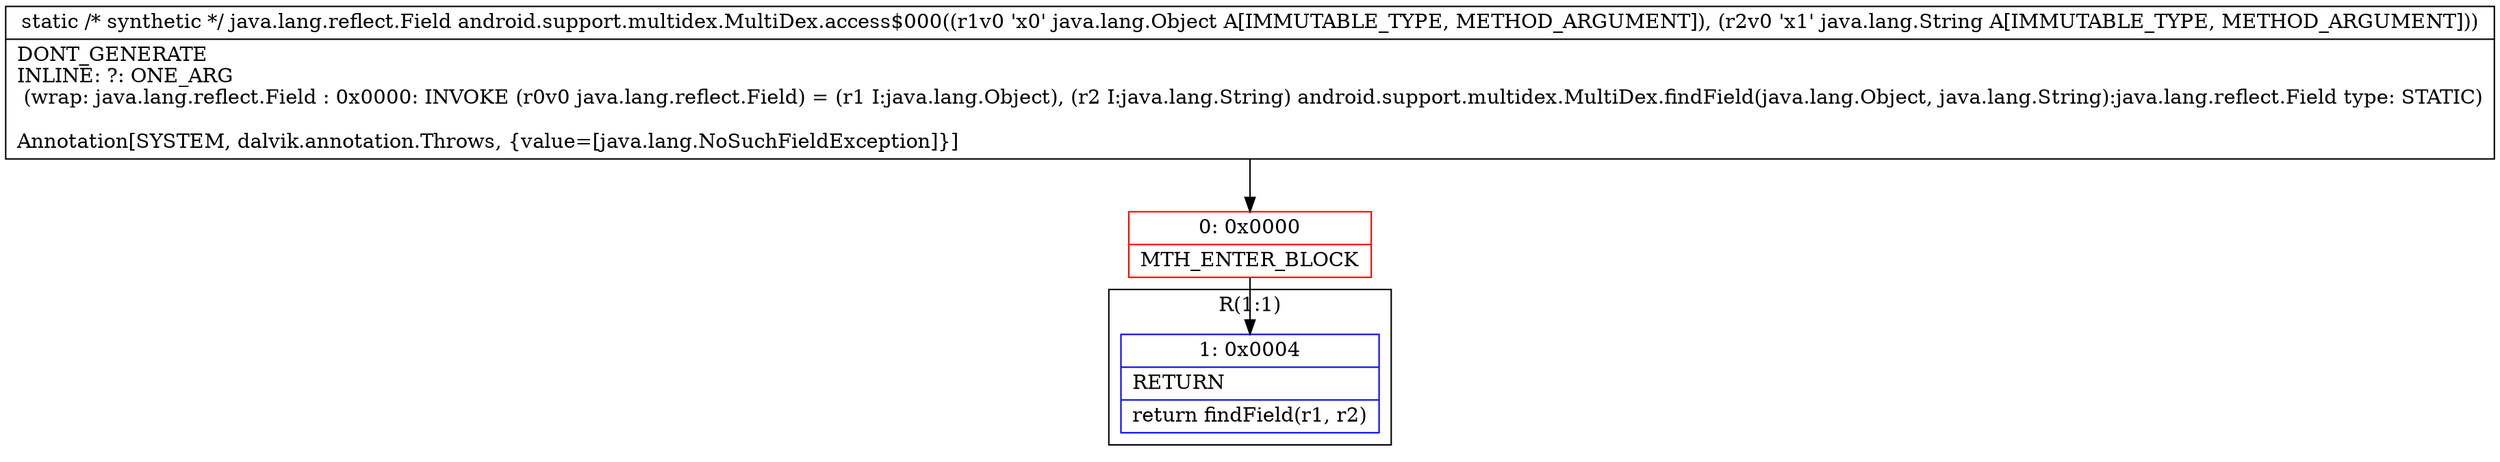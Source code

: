 digraph "CFG forandroid.support.multidex.MultiDex.access$000(Ljava\/lang\/Object;Ljava\/lang\/String;)Ljava\/lang\/reflect\/Field;" {
subgraph cluster_Region_753499882 {
label = "R(1:1)";
node [shape=record,color=blue];
Node_1 [shape=record,label="{1\:\ 0x0004|RETURN\l|return findField(r1, r2)\l}"];
}
Node_0 [shape=record,color=red,label="{0\:\ 0x0000|MTH_ENTER_BLOCK\l}"];
MethodNode[shape=record,label="{static \/* synthetic *\/ java.lang.reflect.Field android.support.multidex.MultiDex.access$000((r1v0 'x0' java.lang.Object A[IMMUTABLE_TYPE, METHOD_ARGUMENT]), (r2v0 'x1' java.lang.String A[IMMUTABLE_TYPE, METHOD_ARGUMENT]))  | DONT_GENERATE\lINLINE: ?: ONE_ARG  \l  (wrap: java.lang.reflect.Field : 0x0000: INVOKE  (r0v0 java.lang.reflect.Field) = (r1 I:java.lang.Object), (r2 I:java.lang.String) android.support.multidex.MultiDex.findField(java.lang.Object, java.lang.String):java.lang.reflect.Field type: STATIC)\l\lAnnotation[SYSTEM, dalvik.annotation.Throws, \{value=[java.lang.NoSuchFieldException]\}]\l}"];
MethodNode -> Node_0;
Node_0 -> Node_1;
}

